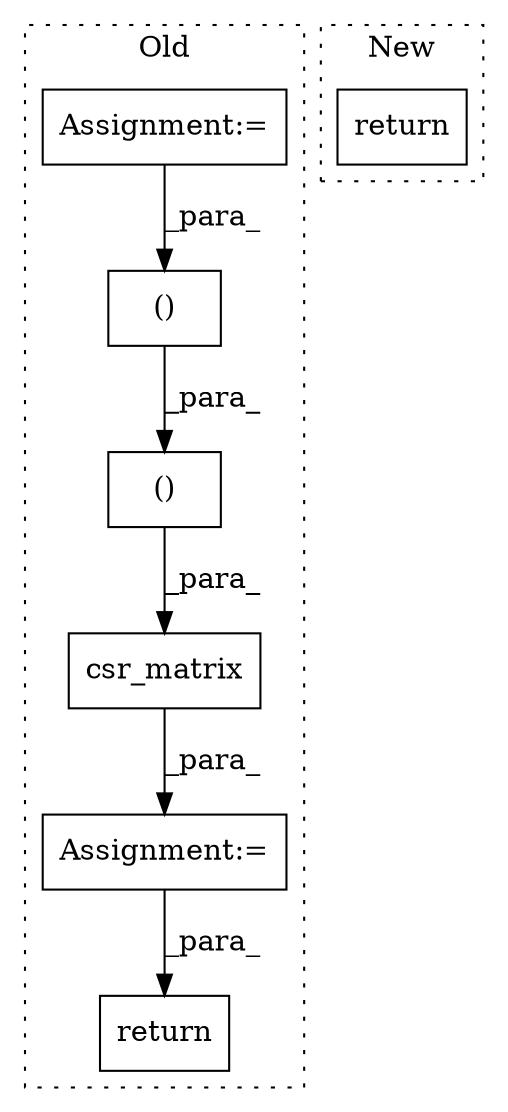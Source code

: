 digraph G {
subgraph cluster0 {
1 [label="csr_matrix" a="32" s="6279,6359" l="16,2" shape="box"];
3 [label="()" a="106" s="6295" l="64" shape="box"];
4 [label="Assignment:=" a="7" s="6234" l="1" shape="box"];
5 [label="return" a="41" s="6367" l="7" shape="box"];
6 [label="()" a="106" s="6326" l="32" shape="box"];
7 [label="Assignment:=" a="7" s="6278" l="1" shape="box"];
label = "Old";
style="dotted";
}
subgraph cluster1 {
2 [label="return" a="41" s="6709" l="7" shape="box"];
label = "New";
style="dotted";
}
1 -> 7 [label="_para_"];
3 -> 1 [label="_para_"];
4 -> 6 [label="_para_"];
6 -> 3 [label="_para_"];
7 -> 5 [label="_para_"];
}